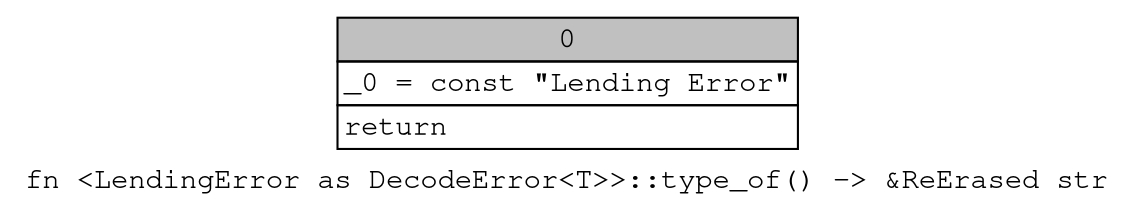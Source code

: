 digraph Mir_0_17 {
    graph [fontname="Courier, monospace"];
    node [fontname="Courier, monospace"];
    edge [fontname="Courier, monospace"];
    label=<fn &lt;LendingError as DecodeError&lt;T&gt;&gt;::type_of() -&gt; &amp;ReErased str<br align="left"/>>;
    bb0__0_17 [shape="none", label=<<table border="0" cellborder="1" cellspacing="0"><tr><td bgcolor="gray" align="center" colspan="1">0</td></tr><tr><td align="left" balign="left">_0 = const &quot;Lending Error&quot;<br/></td></tr><tr><td align="left">return</td></tr></table>>];
}
